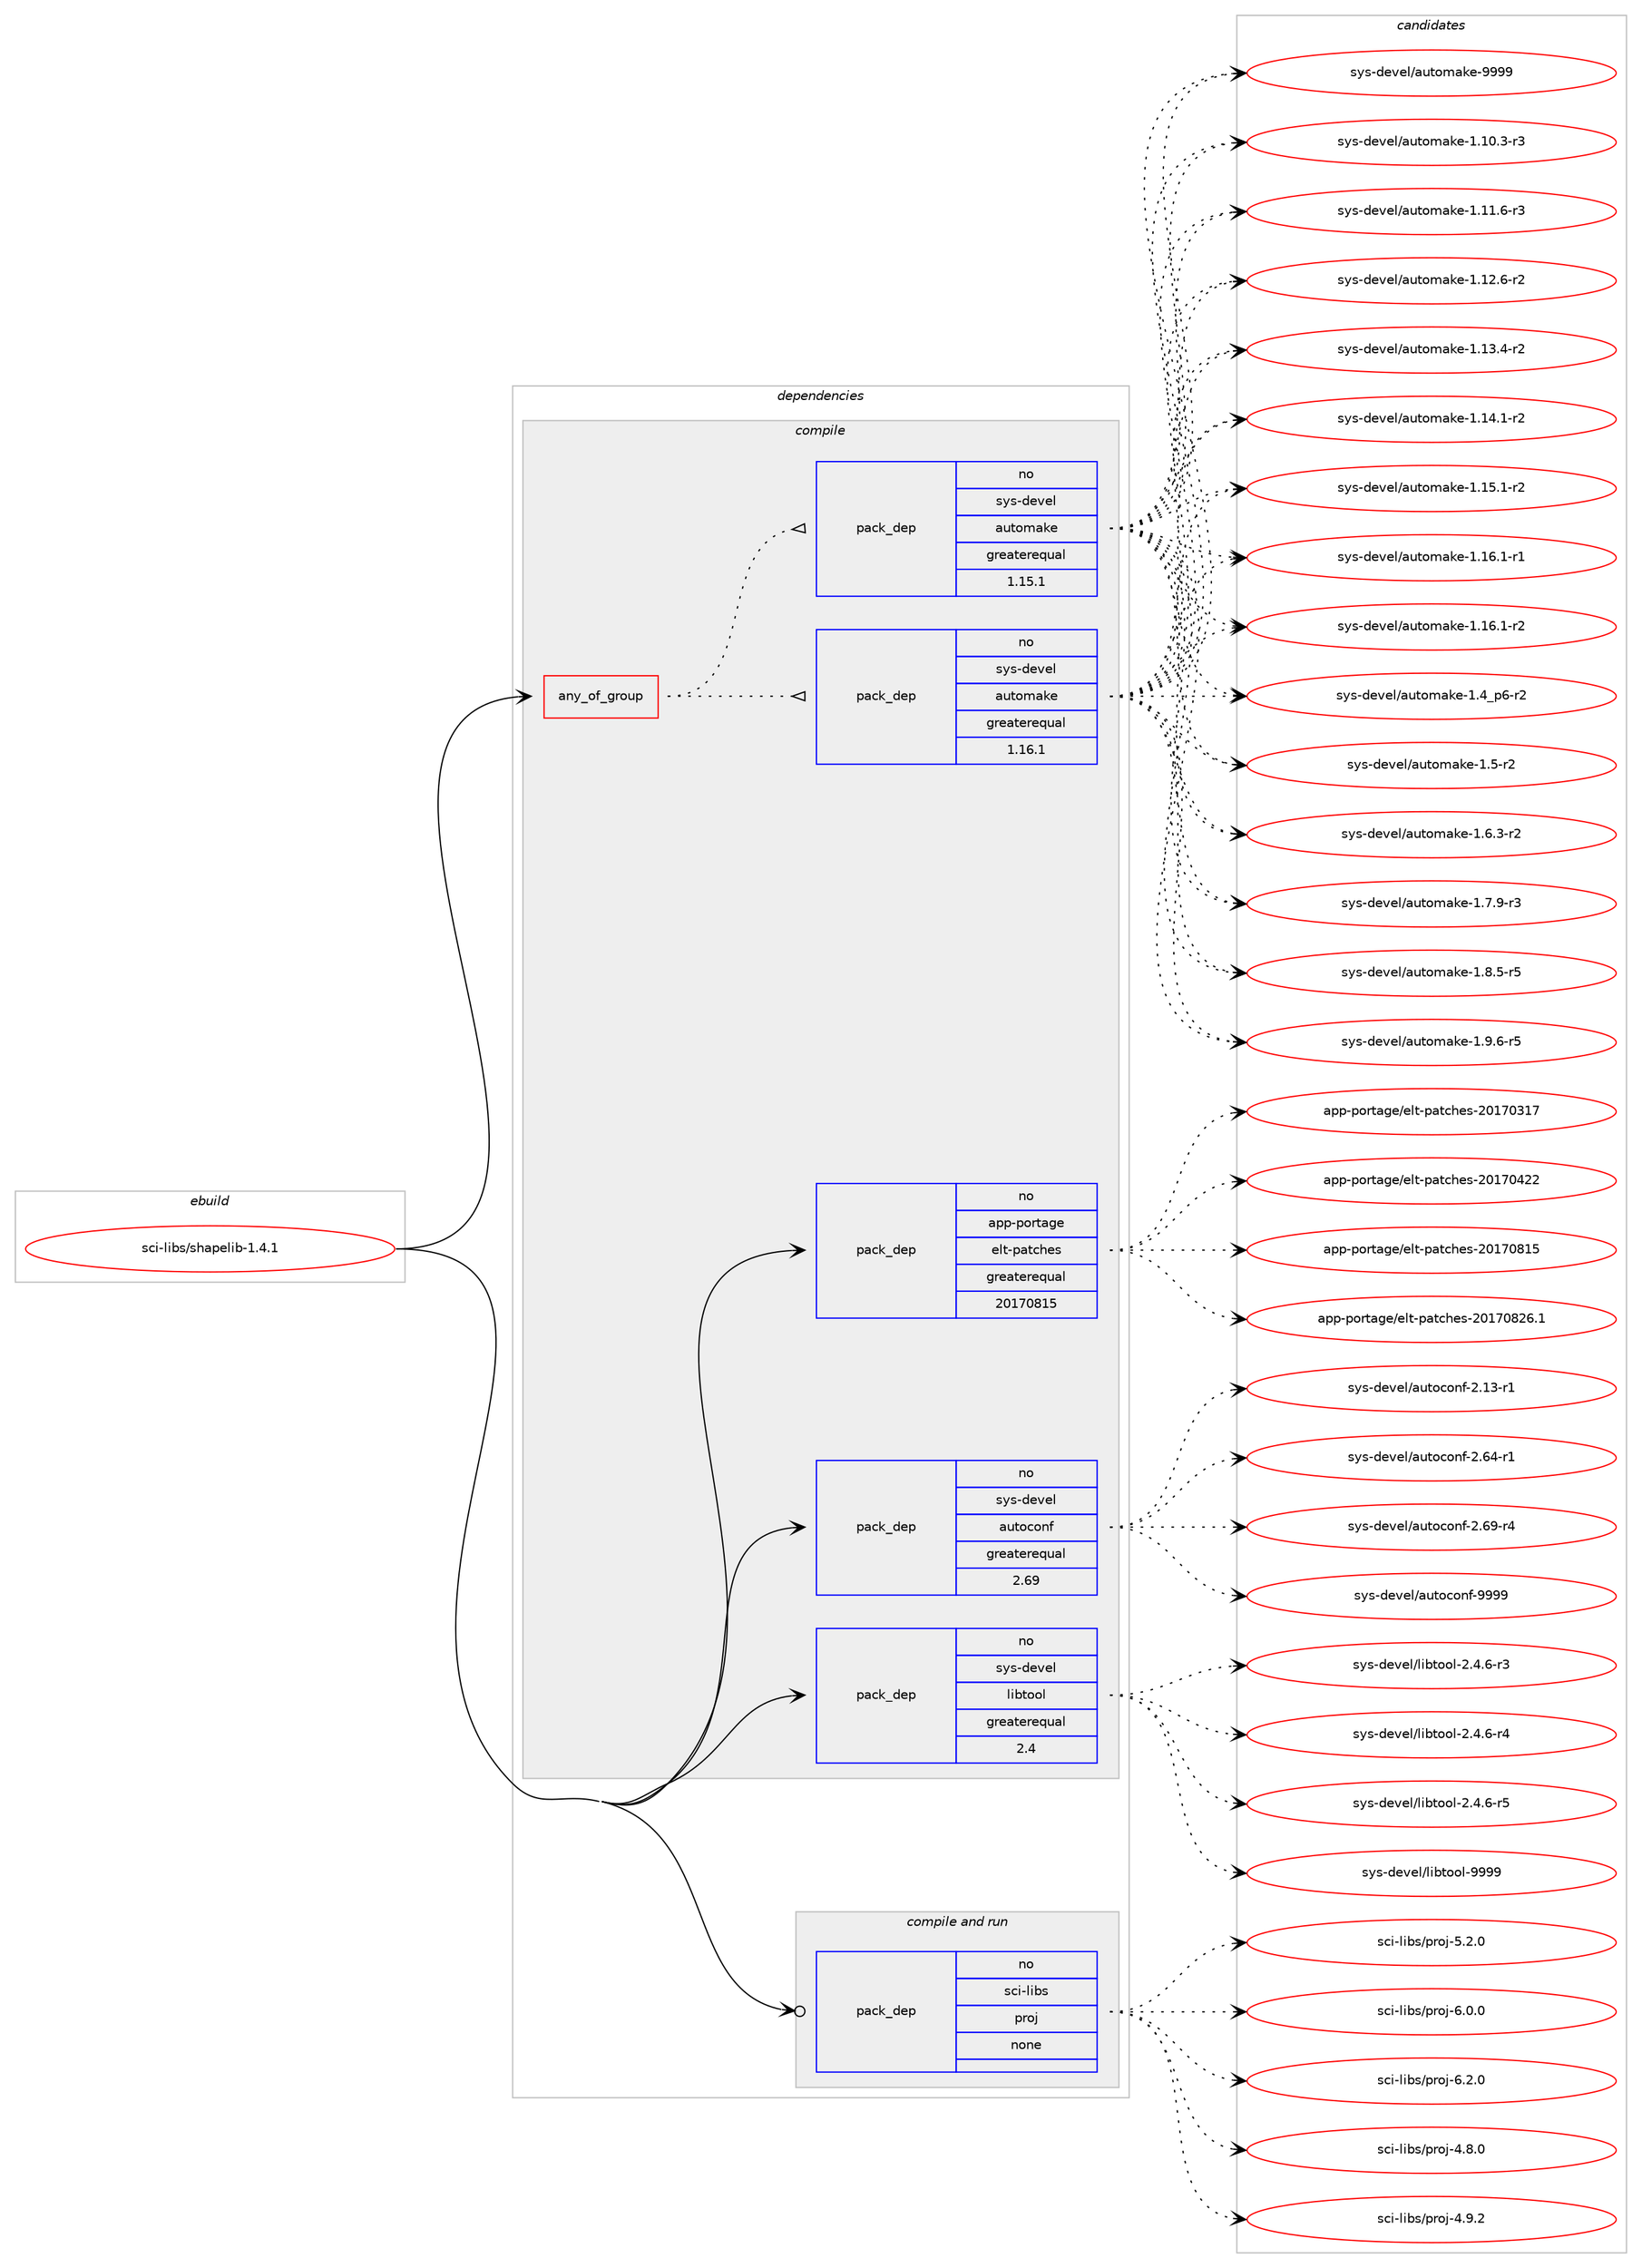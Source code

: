 digraph prolog {

# *************
# Graph options
# *************

newrank=true;
concentrate=true;
compound=true;
graph [rankdir=LR,fontname=Helvetica,fontsize=10,ranksep=1.5];#, ranksep=2.5, nodesep=0.2];
edge  [arrowhead=vee];
node  [fontname=Helvetica,fontsize=10];

# **********
# The ebuild
# **********

subgraph cluster_leftcol {
color=gray;
rank=same;
label=<<i>ebuild</i>>;
id [label="sci-libs/shapelib-1.4.1", color=red, width=4, href="../sci-libs/shapelib-1.4.1.svg"];
}

# ****************
# The dependencies
# ****************

subgraph cluster_midcol {
color=gray;
label=<<i>dependencies</i>>;
subgraph cluster_compile {
fillcolor="#eeeeee";
style=filled;
label=<<i>compile</i>>;
subgraph any14681 {
dependency859771 [label=<<TABLE BORDER="0" CELLBORDER="1" CELLSPACING="0" CELLPADDING="4"><TR><TD CELLPADDING="10">any_of_group</TD></TR></TABLE>>, shape=none, color=red];subgraph pack635812 {
dependency859772 [label=<<TABLE BORDER="0" CELLBORDER="1" CELLSPACING="0" CELLPADDING="4" WIDTH="220"><TR><TD ROWSPAN="6" CELLPADDING="30">pack_dep</TD></TR><TR><TD WIDTH="110">no</TD></TR><TR><TD>sys-devel</TD></TR><TR><TD>automake</TD></TR><TR><TD>greaterequal</TD></TR><TR><TD>1.16.1</TD></TR></TABLE>>, shape=none, color=blue];
}
dependency859771:e -> dependency859772:w [weight=20,style="dotted",arrowhead="oinv"];
subgraph pack635813 {
dependency859773 [label=<<TABLE BORDER="0" CELLBORDER="1" CELLSPACING="0" CELLPADDING="4" WIDTH="220"><TR><TD ROWSPAN="6" CELLPADDING="30">pack_dep</TD></TR><TR><TD WIDTH="110">no</TD></TR><TR><TD>sys-devel</TD></TR><TR><TD>automake</TD></TR><TR><TD>greaterequal</TD></TR><TR><TD>1.15.1</TD></TR></TABLE>>, shape=none, color=blue];
}
dependency859771:e -> dependency859773:w [weight=20,style="dotted",arrowhead="oinv"];
}
id:e -> dependency859771:w [weight=20,style="solid",arrowhead="vee"];
subgraph pack635814 {
dependency859774 [label=<<TABLE BORDER="0" CELLBORDER="1" CELLSPACING="0" CELLPADDING="4" WIDTH="220"><TR><TD ROWSPAN="6" CELLPADDING="30">pack_dep</TD></TR><TR><TD WIDTH="110">no</TD></TR><TR><TD>app-portage</TD></TR><TR><TD>elt-patches</TD></TR><TR><TD>greaterequal</TD></TR><TR><TD>20170815</TD></TR></TABLE>>, shape=none, color=blue];
}
id:e -> dependency859774:w [weight=20,style="solid",arrowhead="vee"];
subgraph pack635815 {
dependency859775 [label=<<TABLE BORDER="0" CELLBORDER="1" CELLSPACING="0" CELLPADDING="4" WIDTH="220"><TR><TD ROWSPAN="6" CELLPADDING="30">pack_dep</TD></TR><TR><TD WIDTH="110">no</TD></TR><TR><TD>sys-devel</TD></TR><TR><TD>autoconf</TD></TR><TR><TD>greaterequal</TD></TR><TR><TD>2.69</TD></TR></TABLE>>, shape=none, color=blue];
}
id:e -> dependency859775:w [weight=20,style="solid",arrowhead="vee"];
subgraph pack635816 {
dependency859776 [label=<<TABLE BORDER="0" CELLBORDER="1" CELLSPACING="0" CELLPADDING="4" WIDTH="220"><TR><TD ROWSPAN="6" CELLPADDING="30">pack_dep</TD></TR><TR><TD WIDTH="110">no</TD></TR><TR><TD>sys-devel</TD></TR><TR><TD>libtool</TD></TR><TR><TD>greaterequal</TD></TR><TR><TD>2.4</TD></TR></TABLE>>, shape=none, color=blue];
}
id:e -> dependency859776:w [weight=20,style="solid",arrowhead="vee"];
}
subgraph cluster_compileandrun {
fillcolor="#eeeeee";
style=filled;
label=<<i>compile and run</i>>;
subgraph pack635817 {
dependency859777 [label=<<TABLE BORDER="0" CELLBORDER="1" CELLSPACING="0" CELLPADDING="4" WIDTH="220"><TR><TD ROWSPAN="6" CELLPADDING="30">pack_dep</TD></TR><TR><TD WIDTH="110">no</TD></TR><TR><TD>sci-libs</TD></TR><TR><TD>proj</TD></TR><TR><TD>none</TD></TR><TR><TD></TD></TR></TABLE>>, shape=none, color=blue];
}
id:e -> dependency859777:w [weight=20,style="solid",arrowhead="odotvee"];
}
subgraph cluster_run {
fillcolor="#eeeeee";
style=filled;
label=<<i>run</i>>;
}
}

# **************
# The candidates
# **************

subgraph cluster_choices {
rank=same;
color=gray;
label=<<i>candidates</i>>;

subgraph choice635812 {
color=black;
nodesep=1;
choice11512111545100101118101108479711711611110997107101454946494846514511451 [label="sys-devel/automake-1.10.3-r3", color=red, width=4,href="../sys-devel/automake-1.10.3-r3.svg"];
choice11512111545100101118101108479711711611110997107101454946494946544511451 [label="sys-devel/automake-1.11.6-r3", color=red, width=4,href="../sys-devel/automake-1.11.6-r3.svg"];
choice11512111545100101118101108479711711611110997107101454946495046544511450 [label="sys-devel/automake-1.12.6-r2", color=red, width=4,href="../sys-devel/automake-1.12.6-r2.svg"];
choice11512111545100101118101108479711711611110997107101454946495146524511450 [label="sys-devel/automake-1.13.4-r2", color=red, width=4,href="../sys-devel/automake-1.13.4-r2.svg"];
choice11512111545100101118101108479711711611110997107101454946495246494511450 [label="sys-devel/automake-1.14.1-r2", color=red, width=4,href="../sys-devel/automake-1.14.1-r2.svg"];
choice11512111545100101118101108479711711611110997107101454946495346494511450 [label="sys-devel/automake-1.15.1-r2", color=red, width=4,href="../sys-devel/automake-1.15.1-r2.svg"];
choice11512111545100101118101108479711711611110997107101454946495446494511449 [label="sys-devel/automake-1.16.1-r1", color=red, width=4,href="../sys-devel/automake-1.16.1-r1.svg"];
choice11512111545100101118101108479711711611110997107101454946495446494511450 [label="sys-devel/automake-1.16.1-r2", color=red, width=4,href="../sys-devel/automake-1.16.1-r2.svg"];
choice115121115451001011181011084797117116111109971071014549465295112544511450 [label="sys-devel/automake-1.4_p6-r2", color=red, width=4,href="../sys-devel/automake-1.4_p6-r2.svg"];
choice11512111545100101118101108479711711611110997107101454946534511450 [label="sys-devel/automake-1.5-r2", color=red, width=4,href="../sys-devel/automake-1.5-r2.svg"];
choice115121115451001011181011084797117116111109971071014549465446514511450 [label="sys-devel/automake-1.6.3-r2", color=red, width=4,href="../sys-devel/automake-1.6.3-r2.svg"];
choice115121115451001011181011084797117116111109971071014549465546574511451 [label="sys-devel/automake-1.7.9-r3", color=red, width=4,href="../sys-devel/automake-1.7.9-r3.svg"];
choice115121115451001011181011084797117116111109971071014549465646534511453 [label="sys-devel/automake-1.8.5-r5", color=red, width=4,href="../sys-devel/automake-1.8.5-r5.svg"];
choice115121115451001011181011084797117116111109971071014549465746544511453 [label="sys-devel/automake-1.9.6-r5", color=red, width=4,href="../sys-devel/automake-1.9.6-r5.svg"];
choice115121115451001011181011084797117116111109971071014557575757 [label="sys-devel/automake-9999", color=red, width=4,href="../sys-devel/automake-9999.svg"];
dependency859772:e -> choice11512111545100101118101108479711711611110997107101454946494846514511451:w [style=dotted,weight="100"];
dependency859772:e -> choice11512111545100101118101108479711711611110997107101454946494946544511451:w [style=dotted,weight="100"];
dependency859772:e -> choice11512111545100101118101108479711711611110997107101454946495046544511450:w [style=dotted,weight="100"];
dependency859772:e -> choice11512111545100101118101108479711711611110997107101454946495146524511450:w [style=dotted,weight="100"];
dependency859772:e -> choice11512111545100101118101108479711711611110997107101454946495246494511450:w [style=dotted,weight="100"];
dependency859772:e -> choice11512111545100101118101108479711711611110997107101454946495346494511450:w [style=dotted,weight="100"];
dependency859772:e -> choice11512111545100101118101108479711711611110997107101454946495446494511449:w [style=dotted,weight="100"];
dependency859772:e -> choice11512111545100101118101108479711711611110997107101454946495446494511450:w [style=dotted,weight="100"];
dependency859772:e -> choice115121115451001011181011084797117116111109971071014549465295112544511450:w [style=dotted,weight="100"];
dependency859772:e -> choice11512111545100101118101108479711711611110997107101454946534511450:w [style=dotted,weight="100"];
dependency859772:e -> choice115121115451001011181011084797117116111109971071014549465446514511450:w [style=dotted,weight="100"];
dependency859772:e -> choice115121115451001011181011084797117116111109971071014549465546574511451:w [style=dotted,weight="100"];
dependency859772:e -> choice115121115451001011181011084797117116111109971071014549465646534511453:w [style=dotted,weight="100"];
dependency859772:e -> choice115121115451001011181011084797117116111109971071014549465746544511453:w [style=dotted,weight="100"];
dependency859772:e -> choice115121115451001011181011084797117116111109971071014557575757:w [style=dotted,weight="100"];
}
subgraph choice635813 {
color=black;
nodesep=1;
choice11512111545100101118101108479711711611110997107101454946494846514511451 [label="sys-devel/automake-1.10.3-r3", color=red, width=4,href="../sys-devel/automake-1.10.3-r3.svg"];
choice11512111545100101118101108479711711611110997107101454946494946544511451 [label="sys-devel/automake-1.11.6-r3", color=red, width=4,href="../sys-devel/automake-1.11.6-r3.svg"];
choice11512111545100101118101108479711711611110997107101454946495046544511450 [label="sys-devel/automake-1.12.6-r2", color=red, width=4,href="../sys-devel/automake-1.12.6-r2.svg"];
choice11512111545100101118101108479711711611110997107101454946495146524511450 [label="sys-devel/automake-1.13.4-r2", color=red, width=4,href="../sys-devel/automake-1.13.4-r2.svg"];
choice11512111545100101118101108479711711611110997107101454946495246494511450 [label="sys-devel/automake-1.14.1-r2", color=red, width=4,href="../sys-devel/automake-1.14.1-r2.svg"];
choice11512111545100101118101108479711711611110997107101454946495346494511450 [label="sys-devel/automake-1.15.1-r2", color=red, width=4,href="../sys-devel/automake-1.15.1-r2.svg"];
choice11512111545100101118101108479711711611110997107101454946495446494511449 [label="sys-devel/automake-1.16.1-r1", color=red, width=4,href="../sys-devel/automake-1.16.1-r1.svg"];
choice11512111545100101118101108479711711611110997107101454946495446494511450 [label="sys-devel/automake-1.16.1-r2", color=red, width=4,href="../sys-devel/automake-1.16.1-r2.svg"];
choice115121115451001011181011084797117116111109971071014549465295112544511450 [label="sys-devel/automake-1.4_p6-r2", color=red, width=4,href="../sys-devel/automake-1.4_p6-r2.svg"];
choice11512111545100101118101108479711711611110997107101454946534511450 [label="sys-devel/automake-1.5-r2", color=red, width=4,href="../sys-devel/automake-1.5-r2.svg"];
choice115121115451001011181011084797117116111109971071014549465446514511450 [label="sys-devel/automake-1.6.3-r2", color=red, width=4,href="../sys-devel/automake-1.6.3-r2.svg"];
choice115121115451001011181011084797117116111109971071014549465546574511451 [label="sys-devel/automake-1.7.9-r3", color=red, width=4,href="../sys-devel/automake-1.7.9-r3.svg"];
choice115121115451001011181011084797117116111109971071014549465646534511453 [label="sys-devel/automake-1.8.5-r5", color=red, width=4,href="../sys-devel/automake-1.8.5-r5.svg"];
choice115121115451001011181011084797117116111109971071014549465746544511453 [label="sys-devel/automake-1.9.6-r5", color=red, width=4,href="../sys-devel/automake-1.9.6-r5.svg"];
choice115121115451001011181011084797117116111109971071014557575757 [label="sys-devel/automake-9999", color=red, width=4,href="../sys-devel/automake-9999.svg"];
dependency859773:e -> choice11512111545100101118101108479711711611110997107101454946494846514511451:w [style=dotted,weight="100"];
dependency859773:e -> choice11512111545100101118101108479711711611110997107101454946494946544511451:w [style=dotted,weight="100"];
dependency859773:e -> choice11512111545100101118101108479711711611110997107101454946495046544511450:w [style=dotted,weight="100"];
dependency859773:e -> choice11512111545100101118101108479711711611110997107101454946495146524511450:w [style=dotted,weight="100"];
dependency859773:e -> choice11512111545100101118101108479711711611110997107101454946495246494511450:w [style=dotted,weight="100"];
dependency859773:e -> choice11512111545100101118101108479711711611110997107101454946495346494511450:w [style=dotted,weight="100"];
dependency859773:e -> choice11512111545100101118101108479711711611110997107101454946495446494511449:w [style=dotted,weight="100"];
dependency859773:e -> choice11512111545100101118101108479711711611110997107101454946495446494511450:w [style=dotted,weight="100"];
dependency859773:e -> choice115121115451001011181011084797117116111109971071014549465295112544511450:w [style=dotted,weight="100"];
dependency859773:e -> choice11512111545100101118101108479711711611110997107101454946534511450:w [style=dotted,weight="100"];
dependency859773:e -> choice115121115451001011181011084797117116111109971071014549465446514511450:w [style=dotted,weight="100"];
dependency859773:e -> choice115121115451001011181011084797117116111109971071014549465546574511451:w [style=dotted,weight="100"];
dependency859773:e -> choice115121115451001011181011084797117116111109971071014549465646534511453:w [style=dotted,weight="100"];
dependency859773:e -> choice115121115451001011181011084797117116111109971071014549465746544511453:w [style=dotted,weight="100"];
dependency859773:e -> choice115121115451001011181011084797117116111109971071014557575757:w [style=dotted,weight="100"];
}
subgraph choice635814 {
color=black;
nodesep=1;
choice97112112451121111141169710310147101108116451129711699104101115455048495548514955 [label="app-portage/elt-patches-20170317", color=red, width=4,href="../app-portage/elt-patches-20170317.svg"];
choice97112112451121111141169710310147101108116451129711699104101115455048495548525050 [label="app-portage/elt-patches-20170422", color=red, width=4,href="../app-portage/elt-patches-20170422.svg"];
choice97112112451121111141169710310147101108116451129711699104101115455048495548564953 [label="app-portage/elt-patches-20170815", color=red, width=4,href="../app-portage/elt-patches-20170815.svg"];
choice971121124511211111411697103101471011081164511297116991041011154550484955485650544649 [label="app-portage/elt-patches-20170826.1", color=red, width=4,href="../app-portage/elt-patches-20170826.1.svg"];
dependency859774:e -> choice97112112451121111141169710310147101108116451129711699104101115455048495548514955:w [style=dotted,weight="100"];
dependency859774:e -> choice97112112451121111141169710310147101108116451129711699104101115455048495548525050:w [style=dotted,weight="100"];
dependency859774:e -> choice97112112451121111141169710310147101108116451129711699104101115455048495548564953:w [style=dotted,weight="100"];
dependency859774:e -> choice971121124511211111411697103101471011081164511297116991041011154550484955485650544649:w [style=dotted,weight="100"];
}
subgraph choice635815 {
color=black;
nodesep=1;
choice1151211154510010111810110847971171161119911111010245504649514511449 [label="sys-devel/autoconf-2.13-r1", color=red, width=4,href="../sys-devel/autoconf-2.13-r1.svg"];
choice1151211154510010111810110847971171161119911111010245504654524511449 [label="sys-devel/autoconf-2.64-r1", color=red, width=4,href="../sys-devel/autoconf-2.64-r1.svg"];
choice1151211154510010111810110847971171161119911111010245504654574511452 [label="sys-devel/autoconf-2.69-r4", color=red, width=4,href="../sys-devel/autoconf-2.69-r4.svg"];
choice115121115451001011181011084797117116111991111101024557575757 [label="sys-devel/autoconf-9999", color=red, width=4,href="../sys-devel/autoconf-9999.svg"];
dependency859775:e -> choice1151211154510010111810110847971171161119911111010245504649514511449:w [style=dotted,weight="100"];
dependency859775:e -> choice1151211154510010111810110847971171161119911111010245504654524511449:w [style=dotted,weight="100"];
dependency859775:e -> choice1151211154510010111810110847971171161119911111010245504654574511452:w [style=dotted,weight="100"];
dependency859775:e -> choice115121115451001011181011084797117116111991111101024557575757:w [style=dotted,weight="100"];
}
subgraph choice635816 {
color=black;
nodesep=1;
choice1151211154510010111810110847108105981161111111084550465246544511451 [label="sys-devel/libtool-2.4.6-r3", color=red, width=4,href="../sys-devel/libtool-2.4.6-r3.svg"];
choice1151211154510010111810110847108105981161111111084550465246544511452 [label="sys-devel/libtool-2.4.6-r4", color=red, width=4,href="../sys-devel/libtool-2.4.6-r4.svg"];
choice1151211154510010111810110847108105981161111111084550465246544511453 [label="sys-devel/libtool-2.4.6-r5", color=red, width=4,href="../sys-devel/libtool-2.4.6-r5.svg"];
choice1151211154510010111810110847108105981161111111084557575757 [label="sys-devel/libtool-9999", color=red, width=4,href="../sys-devel/libtool-9999.svg"];
dependency859776:e -> choice1151211154510010111810110847108105981161111111084550465246544511451:w [style=dotted,weight="100"];
dependency859776:e -> choice1151211154510010111810110847108105981161111111084550465246544511452:w [style=dotted,weight="100"];
dependency859776:e -> choice1151211154510010111810110847108105981161111111084550465246544511453:w [style=dotted,weight="100"];
dependency859776:e -> choice1151211154510010111810110847108105981161111111084557575757:w [style=dotted,weight="100"];
}
subgraph choice635817 {
color=black;
nodesep=1;
choice11599105451081059811547112114111106455246564648 [label="sci-libs/proj-4.8.0", color=red, width=4,href="../sci-libs/proj-4.8.0.svg"];
choice11599105451081059811547112114111106455246574650 [label="sci-libs/proj-4.9.2", color=red, width=4,href="../sci-libs/proj-4.9.2.svg"];
choice11599105451081059811547112114111106455346504648 [label="sci-libs/proj-5.2.0", color=red, width=4,href="../sci-libs/proj-5.2.0.svg"];
choice11599105451081059811547112114111106455446484648 [label="sci-libs/proj-6.0.0", color=red, width=4,href="../sci-libs/proj-6.0.0.svg"];
choice11599105451081059811547112114111106455446504648 [label="sci-libs/proj-6.2.0", color=red, width=4,href="../sci-libs/proj-6.2.0.svg"];
dependency859777:e -> choice11599105451081059811547112114111106455246564648:w [style=dotted,weight="100"];
dependency859777:e -> choice11599105451081059811547112114111106455246574650:w [style=dotted,weight="100"];
dependency859777:e -> choice11599105451081059811547112114111106455346504648:w [style=dotted,weight="100"];
dependency859777:e -> choice11599105451081059811547112114111106455446484648:w [style=dotted,weight="100"];
dependency859777:e -> choice11599105451081059811547112114111106455446504648:w [style=dotted,weight="100"];
}
}

}
